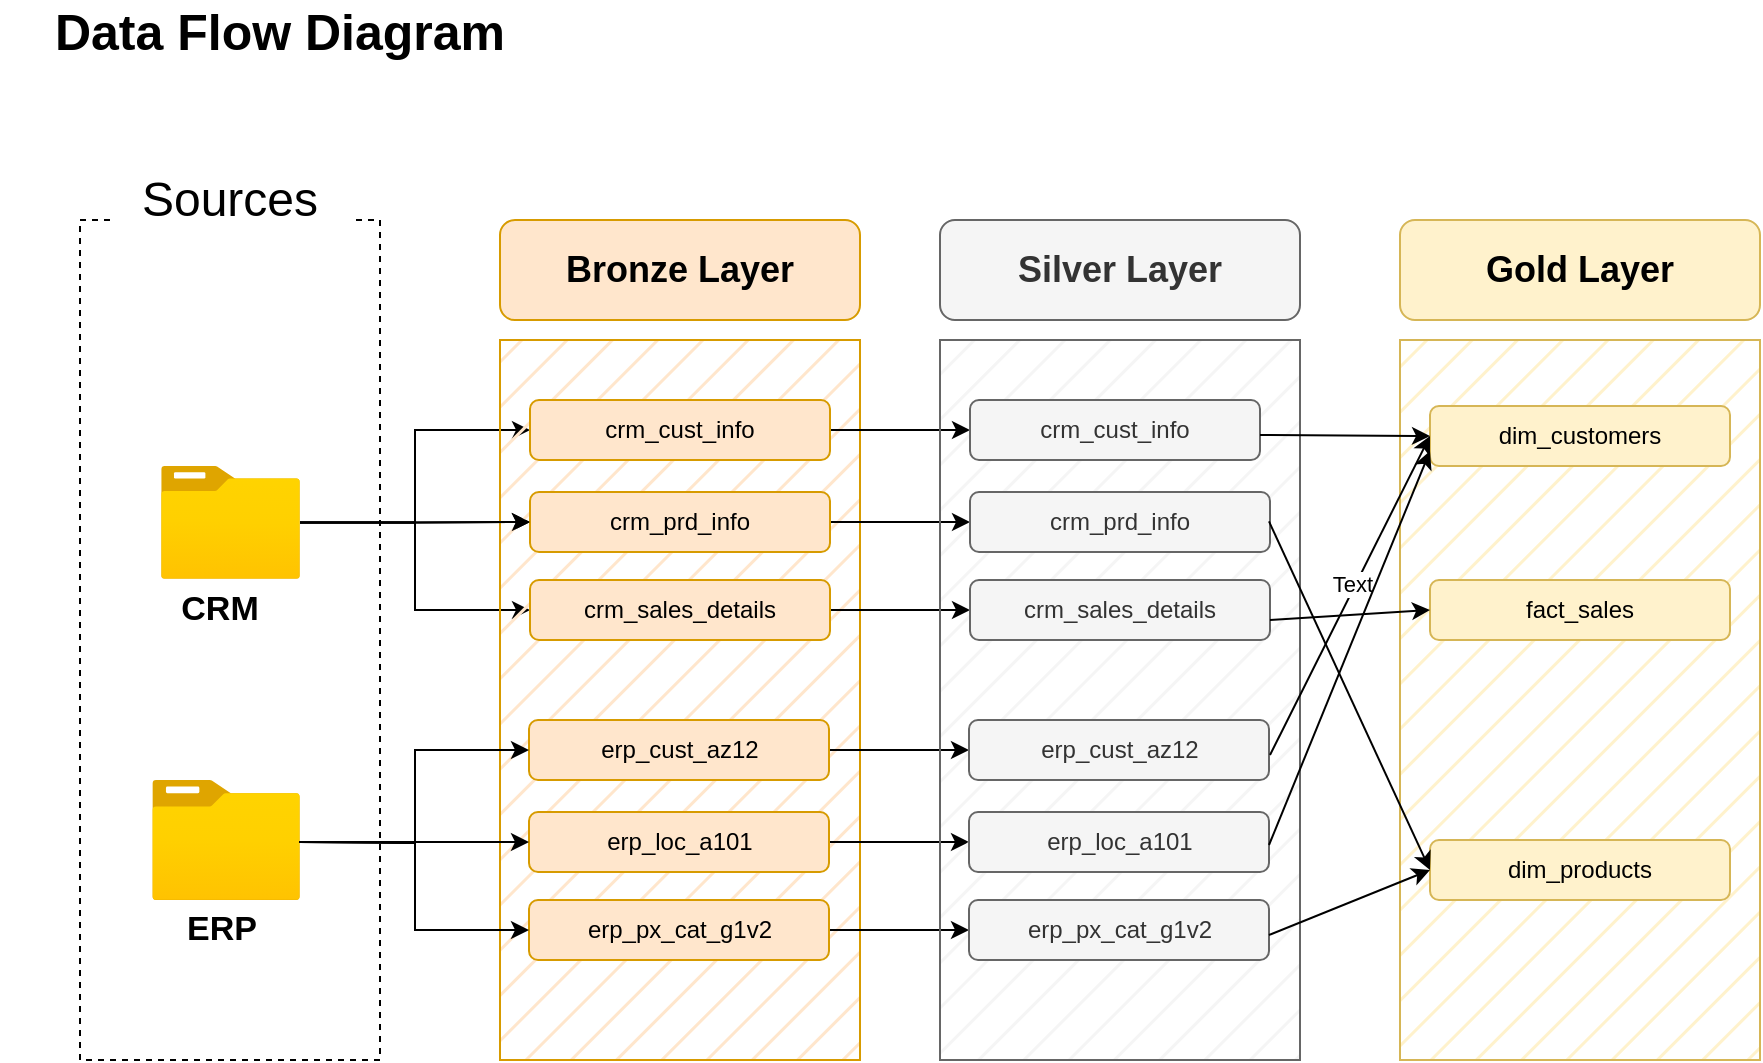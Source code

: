 <mxfile version="27.0.9">
  <diagram name="Page-1" id="W77ncgFHyiU1G7X_XgXF">
    <mxGraphModel dx="1042" dy="626" grid="1" gridSize="10" guides="1" tooltips="1" connect="1" arrows="1" fold="1" page="1" pageScale="1" pageWidth="4681" pageHeight="3300" math="0" shadow="0">
      <root>
        <mxCell id="0" />
        <mxCell id="1" parent="0" />
        <mxCell id="1PEJ9o637BGqiCjw_QfC-1" value="" style="rounded=0;whiteSpace=wrap;html=1;fillColor=none;strokeColor=default;dashed=1;" parent="1" vertex="1">
          <mxGeometry x="140" y="140" width="150" height="420" as="geometry" />
        </mxCell>
        <mxCell id="1PEJ9o637BGqiCjw_QfC-15" style="edgeStyle=orthogonalEdgeStyle;rounded=0;orthogonalLoop=1;jettySize=auto;html=1;entryX=0;entryY=0.5;entryDx=0;entryDy=0;" parent="1" source="1PEJ9o637BGqiCjw_QfC-3" target="1PEJ9o637BGqiCjw_QfC-13" edge="1">
          <mxGeometry relative="1" as="geometry" />
        </mxCell>
        <mxCell id="1PEJ9o637BGqiCjw_QfC-18" style="edgeStyle=orthogonalEdgeStyle;rounded=0;orthogonalLoop=1;jettySize=auto;html=1;entryX=0;entryY=0.5;entryDx=0;entryDy=0;" parent="1" source="1PEJ9o637BGqiCjw_QfC-3" target="1PEJ9o637BGqiCjw_QfC-12" edge="1">
          <mxGeometry relative="1" as="geometry" />
        </mxCell>
        <mxCell id="1PEJ9o637BGqiCjw_QfC-19" style="edgeStyle=orthogonalEdgeStyle;rounded=0;orthogonalLoop=1;jettySize=auto;html=1;entryX=0;entryY=0.5;entryDx=0;entryDy=0;" parent="1" source="1PEJ9o637BGqiCjw_QfC-3" target="1PEJ9o637BGqiCjw_QfC-14" edge="1">
          <mxGeometry relative="1" as="geometry" />
        </mxCell>
        <mxCell id="1PEJ9o637BGqiCjw_QfC-3" value="" style="image;aspect=fixed;html=1;points=[];align=center;fontSize=12;image=img/lib/azure2/general/Folder_Blank.svg;" parent="1" vertex="1">
          <mxGeometry x="180.5" y="263" width="69.5" height="56.41" as="geometry" />
        </mxCell>
        <mxCell id="1PEJ9o637BGqiCjw_QfC-4" value="" style="image;aspect=fixed;html=1;points=[];align=center;fontSize=12;image=img/lib/azure2/general/Folder_Blank.svg;" parent="1" vertex="1">
          <mxGeometry x="176.07" y="420" width="73.93" height="60" as="geometry" />
        </mxCell>
        <mxCell id="1PEJ9o637BGqiCjw_QfC-6" value="&lt;font style=&quot;font-size: 24px;&quot;&gt;Sources&lt;/font&gt;" style="rounded=0;whiteSpace=wrap;html=1;strokeColor=none;" parent="1" vertex="1">
          <mxGeometry x="155" y="100" width="120" height="60" as="geometry" />
        </mxCell>
        <mxCell id="1PEJ9o637BGqiCjw_QfC-8" value="&lt;b&gt;&lt;font style=&quot;font-size: 17px;&quot;&gt;CRM&lt;/font&gt;&lt;/b&gt;" style="text;html=1;align=center;verticalAlign=middle;whiteSpace=wrap;rounded=0;" parent="1" vertex="1">
          <mxGeometry x="180" y="320" width="60" height="30" as="geometry" />
        </mxCell>
        <mxCell id="1PEJ9o637BGqiCjw_QfC-9" value="&lt;span style=&quot;font-size: 17px;&quot;&gt;&lt;b&gt;ERP&lt;/b&gt;&lt;/span&gt;" style="text;html=1;align=center;verticalAlign=middle;whiteSpace=wrap;rounded=0;" parent="1" vertex="1">
          <mxGeometry x="180.5" y="480" width="60" height="30" as="geometry" />
        </mxCell>
        <mxCell id="1PEJ9o637BGqiCjw_QfC-10" value="" style="rounded=0;whiteSpace=wrap;html=1;fillStyle=hatch;fillColor=#ffe6cc;strokeColor=#d79b00;" parent="1" vertex="1">
          <mxGeometry x="350" y="200" width="180" height="360" as="geometry" />
        </mxCell>
        <mxCell id="1PEJ9o637BGqiCjw_QfC-11" value="&lt;b&gt;&lt;font style=&quot;font-size: 18px;&quot;&gt;Bronze Layer&lt;/font&gt;&lt;/b&gt;" style="rounded=1;whiteSpace=wrap;html=1;fillColor=#ffe6cc;strokeColor=#d79b00;" parent="1" vertex="1">
          <mxGeometry x="350" y="140" width="180" height="50" as="geometry" />
        </mxCell>
        <mxCell id="x_2hvd-aesuYjJd89xK0-9" style="edgeStyle=orthogonalEdgeStyle;rounded=0;orthogonalLoop=1;jettySize=auto;html=1;entryX=0;entryY=0.5;entryDx=0;entryDy=0;" parent="1" source="1PEJ9o637BGqiCjw_QfC-12" target="x_2hvd-aesuYjJd89xK0-3" edge="1">
          <mxGeometry relative="1" as="geometry" />
        </mxCell>
        <mxCell id="1PEJ9o637BGqiCjw_QfC-12" value="crm_cust_info" style="rounded=1;whiteSpace=wrap;html=1;fillColor=#ffe6cc;strokeColor=#d79b00;" parent="1" vertex="1">
          <mxGeometry x="365" y="230" width="150" height="30" as="geometry" />
        </mxCell>
        <mxCell id="x_2hvd-aesuYjJd89xK0-10" style="edgeStyle=orthogonalEdgeStyle;rounded=0;orthogonalLoop=1;jettySize=auto;html=1;exitX=1;exitY=0.5;exitDx=0;exitDy=0;entryX=0;entryY=0.5;entryDx=0;entryDy=0;" parent="1" source="1PEJ9o637BGqiCjw_QfC-13" target="x_2hvd-aesuYjJd89xK0-4" edge="1">
          <mxGeometry relative="1" as="geometry" />
        </mxCell>
        <mxCell id="1PEJ9o637BGqiCjw_QfC-13" value="crm_prd_info" style="rounded=1;whiteSpace=wrap;html=1;fillColor=#ffe6cc;strokeColor=#d79b00;" parent="1" vertex="1">
          <mxGeometry x="365" y="276" width="150" height="30" as="geometry" />
        </mxCell>
        <mxCell id="x_2hvd-aesuYjJd89xK0-11" style="edgeStyle=orthogonalEdgeStyle;rounded=0;orthogonalLoop=1;jettySize=auto;html=1;exitX=1;exitY=0.5;exitDx=0;exitDy=0;entryX=0;entryY=0.5;entryDx=0;entryDy=0;" parent="1" source="1PEJ9o637BGqiCjw_QfC-14" target="x_2hvd-aesuYjJd89xK0-5" edge="1">
          <mxGeometry relative="1" as="geometry" />
        </mxCell>
        <mxCell id="1PEJ9o637BGqiCjw_QfC-14" value="crm_sales_details" style="rounded=1;whiteSpace=wrap;html=1;fillColor=#ffe6cc;strokeColor=#d79b00;" parent="1" vertex="1">
          <mxGeometry x="365" y="320" width="150" height="30" as="geometry" />
        </mxCell>
        <mxCell id="1PEJ9o637BGqiCjw_QfC-16" style="edgeStyle=orthogonalEdgeStyle;rounded=0;orthogonalLoop=1;jettySize=auto;html=1;entryX=0;entryY=0.5;entryDx=0;entryDy=0;" parent="1" source="1PEJ9o637BGqiCjw_QfC-3" target="1PEJ9o637BGqiCjw_QfC-13" edge="1">
          <mxGeometry relative="1" as="geometry">
            <mxPoint x="250" y="291" as="sourcePoint" />
            <mxPoint x="365" y="291" as="targetPoint" />
            <Array as="points">
              <mxPoint x="310" y="291" />
              <mxPoint x="310" y="291" />
            </Array>
          </mxGeometry>
        </mxCell>
        <mxCell id="x_2hvd-aesuYjJd89xK0-12" style="edgeStyle=orthogonalEdgeStyle;rounded=0;orthogonalLoop=1;jettySize=auto;html=1;exitX=1;exitY=0.5;exitDx=0;exitDy=0;" parent="1" source="1PEJ9o637BGqiCjw_QfC-23" target="x_2hvd-aesuYjJd89xK0-6" edge="1">
          <mxGeometry relative="1" as="geometry" />
        </mxCell>
        <mxCell id="1PEJ9o637BGqiCjw_QfC-23" value="erp_cust_az12" style="rounded=1;whiteSpace=wrap;html=1;fillColor=#ffe6cc;strokeColor=#d79b00;" parent="1" vertex="1">
          <mxGeometry x="364.5" y="390" width="150" height="30" as="geometry" />
        </mxCell>
        <mxCell id="x_2hvd-aesuYjJd89xK0-13" style="edgeStyle=orthogonalEdgeStyle;rounded=0;orthogonalLoop=1;jettySize=auto;html=1;exitX=1;exitY=0.5;exitDx=0;exitDy=0;entryX=0;entryY=0.5;entryDx=0;entryDy=0;" parent="1" source="1PEJ9o637BGqiCjw_QfC-24" target="x_2hvd-aesuYjJd89xK0-7" edge="1">
          <mxGeometry relative="1" as="geometry" />
        </mxCell>
        <mxCell id="1PEJ9o637BGqiCjw_QfC-24" value="erp_loc_a101" style="rounded=1;whiteSpace=wrap;html=1;fillColor=#ffe6cc;strokeColor=#d79b00;" parent="1" vertex="1">
          <mxGeometry x="364.5" y="436" width="150" height="30" as="geometry" />
        </mxCell>
        <mxCell id="x_2hvd-aesuYjJd89xK0-14" style="edgeStyle=orthogonalEdgeStyle;rounded=0;orthogonalLoop=1;jettySize=auto;html=1;exitX=1;exitY=0.5;exitDx=0;exitDy=0;" parent="1" source="1PEJ9o637BGqiCjw_QfC-25" target="x_2hvd-aesuYjJd89xK0-8" edge="1">
          <mxGeometry relative="1" as="geometry" />
        </mxCell>
        <mxCell id="1PEJ9o637BGqiCjw_QfC-25" value="erp_px_cat_g1v2" style="rounded=1;whiteSpace=wrap;html=1;fillColor=#ffe6cc;strokeColor=#d79b00;" parent="1" vertex="1">
          <mxGeometry x="364.5" y="480" width="150" height="30" as="geometry" />
        </mxCell>
        <mxCell id="1PEJ9o637BGqiCjw_QfC-26" style="edgeStyle=orthogonalEdgeStyle;rounded=0;orthogonalLoop=1;jettySize=auto;html=1;entryX=0;entryY=0.5;entryDx=0;entryDy=0;" parent="1" target="1PEJ9o637BGqiCjw_QfC-25" edge="1">
          <mxGeometry relative="1" as="geometry">
            <mxPoint x="249.5" y="451" as="sourcePoint" />
          </mxGeometry>
        </mxCell>
        <mxCell id="1PEJ9o637BGqiCjw_QfC-27" style="edgeStyle=orthogonalEdgeStyle;rounded=0;orthogonalLoop=1;jettySize=auto;html=1;entryX=0;entryY=0.5;entryDx=0;entryDy=0;" parent="1" target="1PEJ9o637BGqiCjw_QfC-24" edge="1">
          <mxGeometry relative="1" as="geometry">
            <mxPoint x="249.5" y="451" as="sourcePoint" />
            <mxPoint x="364.5" y="451" as="targetPoint" />
            <Array as="points">
              <mxPoint x="309.5" y="451" />
              <mxPoint x="309.5" y="451" />
            </Array>
          </mxGeometry>
        </mxCell>
        <mxCell id="1PEJ9o637BGqiCjw_QfC-28" style="edgeStyle=orthogonalEdgeStyle;rounded=0;orthogonalLoop=1;jettySize=auto;html=1;entryX=0;entryY=0.5;entryDx=0;entryDy=0;" parent="1" target="1PEJ9o637BGqiCjw_QfC-23" edge="1">
          <mxGeometry relative="1" as="geometry">
            <mxPoint x="249.5" y="451" as="sourcePoint" />
          </mxGeometry>
        </mxCell>
        <mxCell id="1PEJ9o637BGqiCjw_QfC-29" value="&lt;b&gt;&lt;font style=&quot;font-size: 25px;&quot;&gt;Data Flow Diagram&lt;/font&gt;&lt;/b&gt;" style="text;html=1;align=center;verticalAlign=middle;whiteSpace=wrap;rounded=0;" parent="1" vertex="1">
          <mxGeometry x="100" y="30" width="280" height="30" as="geometry" />
        </mxCell>
        <mxCell id="x_2hvd-aesuYjJd89xK0-1" value="" style="rounded=0;whiteSpace=wrap;html=1;fillStyle=hatch;fillColor=#f5f5f5;strokeColor=#666666;fontColor=#333333;" parent="1" vertex="1">
          <mxGeometry x="570" y="200" width="180" height="360" as="geometry" />
        </mxCell>
        <mxCell id="x_2hvd-aesuYjJd89xK0-2" value="&lt;b&gt;&lt;font style=&quot;font-size: 18px;&quot;&gt;Silver Layer&lt;/font&gt;&lt;/b&gt;" style="rounded=1;whiteSpace=wrap;html=1;fillColor=#f5f5f5;strokeColor=#666666;fontColor=#333333;" parent="1" vertex="1">
          <mxGeometry x="570" y="140" width="180" height="50" as="geometry" />
        </mxCell>
        <mxCell id="x_2hvd-aesuYjJd89xK0-3" value="crm_cust_info" style="rounded=1;whiteSpace=wrap;html=1;fillColor=#f5f5f5;strokeColor=#666666;fontColor=#333333;" parent="1" vertex="1">
          <mxGeometry x="585" y="230" width="145" height="30" as="geometry" />
        </mxCell>
        <mxCell id="x_2hvd-aesuYjJd89xK0-4" value="crm_prd_info" style="rounded=1;whiteSpace=wrap;html=1;fillColor=#f5f5f5;strokeColor=#666666;fontColor=#333333;" parent="1" vertex="1">
          <mxGeometry x="585" y="276" width="150" height="30" as="geometry" />
        </mxCell>
        <mxCell id="x_2hvd-aesuYjJd89xK0-5" value="crm_sales_details" style="rounded=1;whiteSpace=wrap;html=1;fillColor=#f5f5f5;strokeColor=#666666;fontColor=#333333;" parent="1" vertex="1">
          <mxGeometry x="585" y="320" width="150" height="30" as="geometry" />
        </mxCell>
        <mxCell id="x_2hvd-aesuYjJd89xK0-6" value="erp_cust_az12" style="rounded=1;whiteSpace=wrap;html=1;fillColor=#f5f5f5;strokeColor=#666666;fontColor=#333333;" parent="1" vertex="1">
          <mxGeometry x="584.5" y="390" width="150" height="30" as="geometry" />
        </mxCell>
        <mxCell id="x_2hvd-aesuYjJd89xK0-7" value="erp_loc_a101" style="rounded=1;whiteSpace=wrap;html=1;fillColor=#f5f5f5;strokeColor=#666666;fontColor=#333333;" parent="1" vertex="1">
          <mxGeometry x="584.5" y="436" width="150" height="30" as="geometry" />
        </mxCell>
        <mxCell id="x_2hvd-aesuYjJd89xK0-8" value="erp_px_cat_g1v2" style="rounded=1;whiteSpace=wrap;html=1;fillColor=#f5f5f5;strokeColor=#666666;fontColor=#333333;" parent="1" vertex="1">
          <mxGeometry x="584.5" y="480" width="150" height="30" as="geometry" />
        </mxCell>
        <mxCell id="rq06fFckFiDAteCisx0A-1" value="" style="rounded=0;whiteSpace=wrap;html=1;fillStyle=hatch;fillColor=#fff2cc;strokeColor=#d6b656;" vertex="1" parent="1">
          <mxGeometry x="800" y="200" width="180" height="360" as="geometry" />
        </mxCell>
        <mxCell id="rq06fFckFiDAteCisx0A-2" value="&lt;span style=&quot;font-size: 18px;&quot;&gt;&lt;b&gt;Gold Layer&lt;/b&gt;&lt;/span&gt;" style="rounded=1;whiteSpace=wrap;html=1;fillColor=#fff2cc;strokeColor=#d6b656;" vertex="1" parent="1">
          <mxGeometry x="800" y="140" width="180" height="50" as="geometry" />
        </mxCell>
        <mxCell id="rq06fFckFiDAteCisx0A-3" value="fact_sales" style="rounded=1;whiteSpace=wrap;html=1;fillColor=#fff2cc;strokeColor=#d6b656;" vertex="1" parent="1">
          <mxGeometry x="815" y="320" width="150" height="30" as="geometry" />
        </mxCell>
        <mxCell id="rq06fFckFiDAteCisx0A-4" value="dim_customers" style="rounded=1;whiteSpace=wrap;html=1;fillColor=#fff2cc;strokeColor=#d6b656;" vertex="1" parent="1">
          <mxGeometry x="815" y="233" width="150" height="30" as="geometry" />
        </mxCell>
        <mxCell id="rq06fFckFiDAteCisx0A-5" value="dim_products" style="rounded=1;whiteSpace=wrap;html=1;fillColor=#fff2cc;strokeColor=#d6b656;" vertex="1" parent="1">
          <mxGeometry x="815" y="450" width="150" height="30" as="geometry" />
        </mxCell>
        <mxCell id="rq06fFckFiDAteCisx0A-17" value="" style="endArrow=classic;html=1;rounded=0;entryX=0;entryY=0.5;entryDx=0;entryDy=0;" edge="1" parent="1" target="rq06fFckFiDAteCisx0A-3">
          <mxGeometry width="50" height="50" relative="1" as="geometry">
            <mxPoint x="735" y="340" as="sourcePoint" />
            <mxPoint x="785" y="290" as="targetPoint" />
          </mxGeometry>
        </mxCell>
        <mxCell id="rq06fFckFiDAteCisx0A-20" value="" style="endArrow=classic;html=1;rounded=0;entryX=0;entryY=0.5;entryDx=0;entryDy=0;" edge="1" parent="1" target="rq06fFckFiDAteCisx0A-4">
          <mxGeometry width="50" height="50" relative="1" as="geometry">
            <mxPoint x="730" y="247.5" as="sourcePoint" />
            <mxPoint x="810" y="242.5" as="targetPoint" />
          </mxGeometry>
        </mxCell>
        <mxCell id="rq06fFckFiDAteCisx0A-21" value="" style="endArrow=classic;html=1;rounded=0;entryX=0;entryY=0.5;entryDx=0;entryDy=0;" edge="1" parent="1" target="rq06fFckFiDAteCisx0A-5">
          <mxGeometry width="50" height="50" relative="1" as="geometry">
            <mxPoint x="734.5" y="290.71" as="sourcePoint" />
            <mxPoint x="819.5" y="291.21" as="targetPoint" />
          </mxGeometry>
        </mxCell>
        <mxCell id="rq06fFckFiDAteCisx0A-22" value="" style="endArrow=classic;html=1;rounded=0;entryX=0;entryY=0.5;entryDx=0;entryDy=0;" edge="1" parent="1" target="rq06fFckFiDAteCisx0A-4">
          <mxGeometry width="50" height="50" relative="1" as="geometry">
            <mxPoint x="735" y="407.5" as="sourcePoint" />
            <mxPoint x="810" y="250" as="targetPoint" />
          </mxGeometry>
        </mxCell>
        <mxCell id="rq06fFckFiDAteCisx0A-25" value="Text" style="edgeLabel;html=1;align=center;verticalAlign=middle;resizable=0;points=[];" vertex="1" connectable="0" parent="rq06fFckFiDAteCisx0A-22">
          <mxGeometry x="0.065" y="2" relative="1" as="geometry">
            <mxPoint as="offset" />
          </mxGeometry>
        </mxCell>
        <mxCell id="rq06fFckFiDAteCisx0A-23" value="" style="endArrow=classic;html=1;rounded=0;entryX=0;entryY=0.75;entryDx=0;entryDy=0;" edge="1" parent="1" target="rq06fFckFiDAteCisx0A-4">
          <mxGeometry width="50" height="50" relative="1" as="geometry">
            <mxPoint x="734.5" y="452.5" as="sourcePoint" />
            <mxPoint x="814.5" y="447.5" as="targetPoint" />
          </mxGeometry>
        </mxCell>
        <mxCell id="rq06fFckFiDAteCisx0A-24" value="" style="endArrow=classic;html=1;rounded=0;entryX=0;entryY=0.5;entryDx=0;entryDy=0;" edge="1" parent="1" target="rq06fFckFiDAteCisx0A-5">
          <mxGeometry width="50" height="50" relative="1" as="geometry">
            <mxPoint x="734.5" y="497.5" as="sourcePoint" />
            <mxPoint x="814.5" y="492.5" as="targetPoint" />
          </mxGeometry>
        </mxCell>
      </root>
    </mxGraphModel>
  </diagram>
</mxfile>

